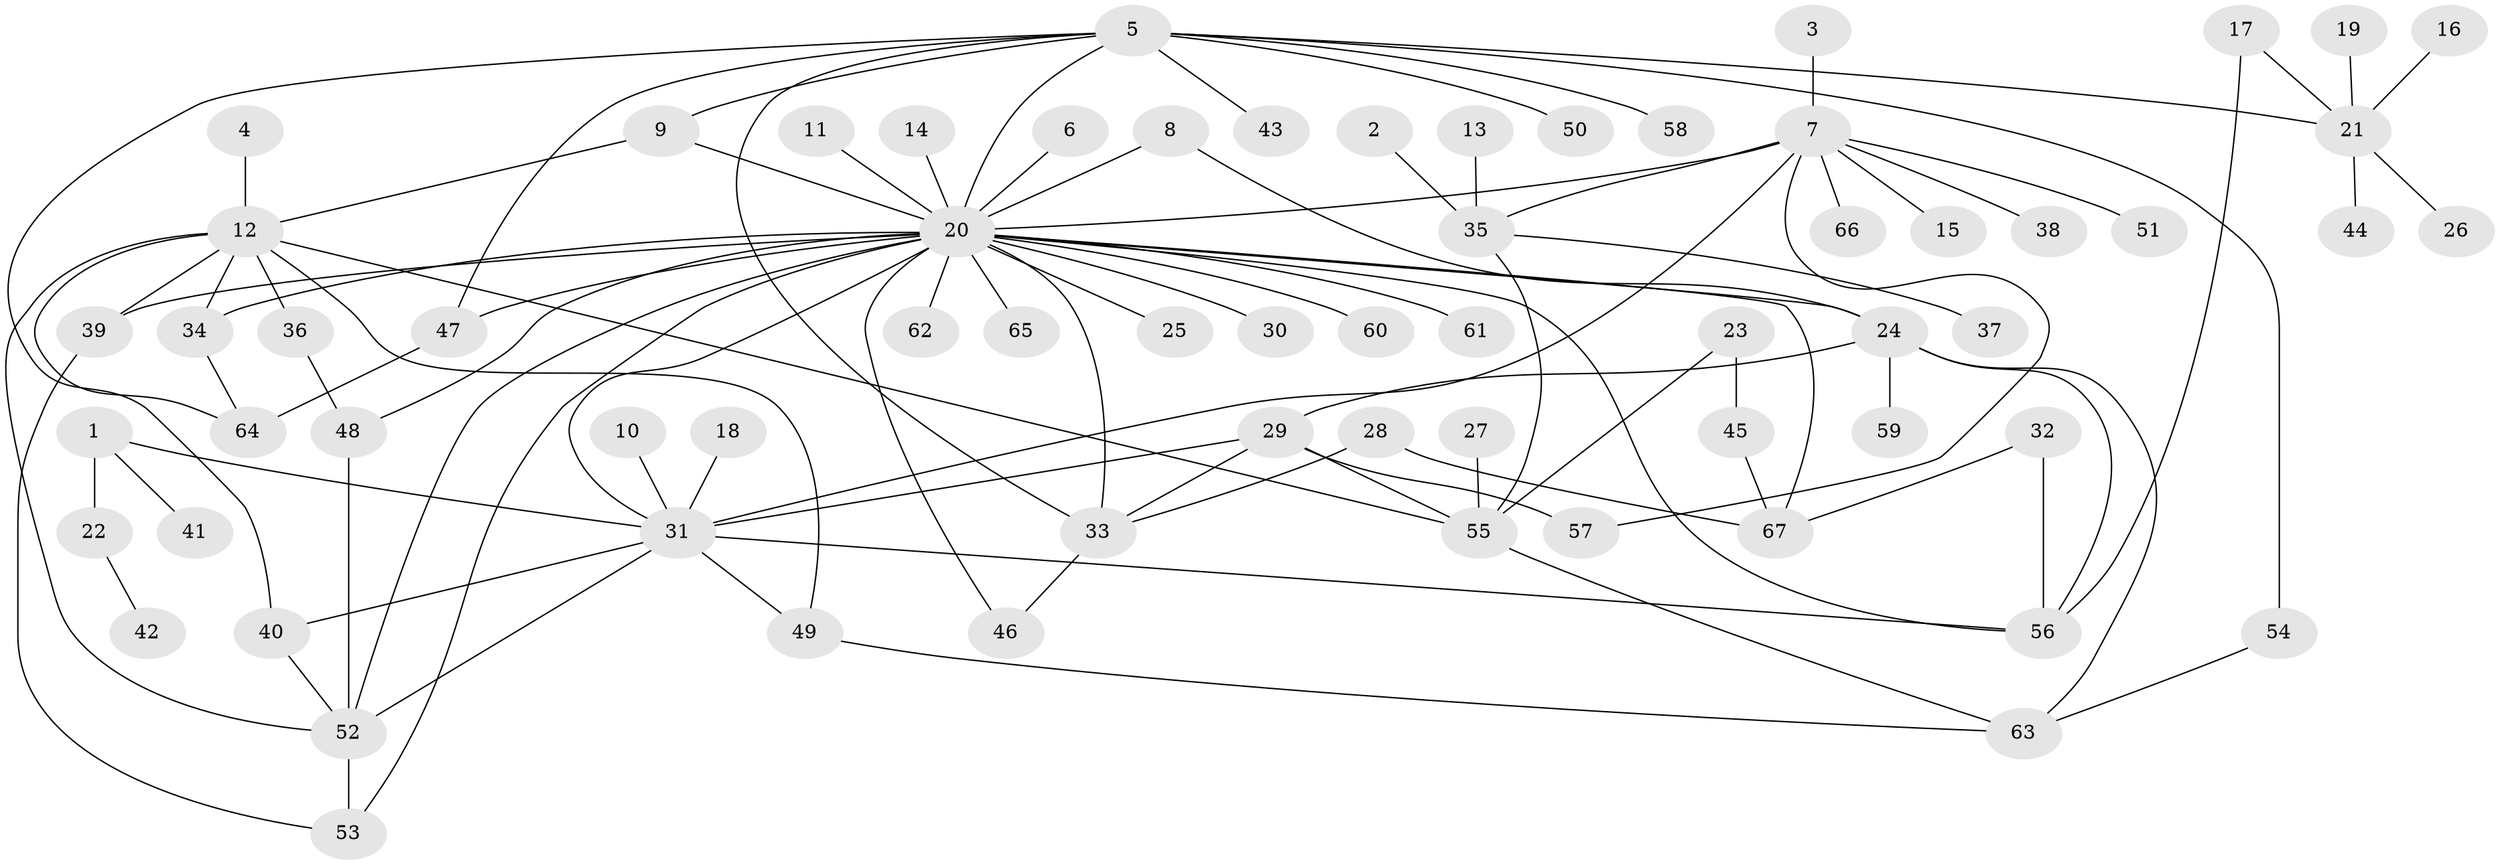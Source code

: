 // original degree distribution, {2: 0.2781954887218045, 29: 0.007518796992481203, 12: 0.015037593984962405, 13: 0.007518796992481203, 5: 0.007518796992481203, 3: 0.09774436090225563, 1: 0.46616541353383456, 7: 0.022556390977443608, 6: 0.022556390977443608, 11: 0.007518796992481203, 8: 0.007518796992481203, 4: 0.06015037593984962}
// Generated by graph-tools (version 1.1) at 2025/01/03/09/25 03:01:40]
// undirected, 67 vertices, 99 edges
graph export_dot {
graph [start="1"]
  node [color=gray90,style=filled];
  1;
  2;
  3;
  4;
  5;
  6;
  7;
  8;
  9;
  10;
  11;
  12;
  13;
  14;
  15;
  16;
  17;
  18;
  19;
  20;
  21;
  22;
  23;
  24;
  25;
  26;
  27;
  28;
  29;
  30;
  31;
  32;
  33;
  34;
  35;
  36;
  37;
  38;
  39;
  40;
  41;
  42;
  43;
  44;
  45;
  46;
  47;
  48;
  49;
  50;
  51;
  52;
  53;
  54;
  55;
  56;
  57;
  58;
  59;
  60;
  61;
  62;
  63;
  64;
  65;
  66;
  67;
  1 -- 22 [weight=1.0];
  1 -- 31 [weight=1.0];
  1 -- 41 [weight=1.0];
  2 -- 35 [weight=1.0];
  3 -- 7 [weight=1.0];
  4 -- 12 [weight=1.0];
  5 -- 9 [weight=1.0];
  5 -- 20 [weight=1.0];
  5 -- 21 [weight=1.0];
  5 -- 33 [weight=1.0];
  5 -- 40 [weight=1.0];
  5 -- 43 [weight=1.0];
  5 -- 47 [weight=1.0];
  5 -- 50 [weight=1.0];
  5 -- 54 [weight=1.0];
  5 -- 58 [weight=1.0];
  6 -- 20 [weight=1.0];
  7 -- 15 [weight=1.0];
  7 -- 20 [weight=1.0];
  7 -- 31 [weight=1.0];
  7 -- 35 [weight=1.0];
  7 -- 38 [weight=1.0];
  7 -- 51 [weight=1.0];
  7 -- 57 [weight=1.0];
  7 -- 66 [weight=1.0];
  8 -- 20 [weight=1.0];
  8 -- 24 [weight=1.0];
  9 -- 12 [weight=1.0];
  9 -- 20 [weight=2.0];
  10 -- 31 [weight=1.0];
  11 -- 20 [weight=1.0];
  12 -- 34 [weight=1.0];
  12 -- 36 [weight=1.0];
  12 -- 39 [weight=1.0];
  12 -- 49 [weight=1.0];
  12 -- 52 [weight=1.0];
  12 -- 55 [weight=1.0];
  12 -- 64 [weight=1.0];
  13 -- 35 [weight=1.0];
  14 -- 20 [weight=1.0];
  16 -- 21 [weight=1.0];
  17 -- 21 [weight=1.0];
  17 -- 56 [weight=1.0];
  18 -- 31 [weight=1.0];
  19 -- 21 [weight=1.0];
  20 -- 24 [weight=1.0];
  20 -- 25 [weight=1.0];
  20 -- 30 [weight=1.0];
  20 -- 31 [weight=1.0];
  20 -- 33 [weight=1.0];
  20 -- 34 [weight=1.0];
  20 -- 39 [weight=1.0];
  20 -- 46 [weight=1.0];
  20 -- 47 [weight=1.0];
  20 -- 48 [weight=1.0];
  20 -- 52 [weight=1.0];
  20 -- 53 [weight=1.0];
  20 -- 56 [weight=1.0];
  20 -- 60 [weight=1.0];
  20 -- 61 [weight=1.0];
  20 -- 62 [weight=1.0];
  20 -- 65 [weight=1.0];
  20 -- 67 [weight=1.0];
  21 -- 26 [weight=1.0];
  21 -- 44 [weight=1.0];
  22 -- 42 [weight=1.0];
  23 -- 45 [weight=1.0];
  23 -- 55 [weight=1.0];
  24 -- 29 [weight=1.0];
  24 -- 56 [weight=1.0];
  24 -- 59 [weight=1.0];
  24 -- 63 [weight=1.0];
  27 -- 55 [weight=1.0];
  28 -- 33 [weight=1.0];
  28 -- 67 [weight=1.0];
  29 -- 31 [weight=1.0];
  29 -- 33 [weight=1.0];
  29 -- 55 [weight=1.0];
  29 -- 57 [weight=1.0];
  31 -- 40 [weight=1.0];
  31 -- 49 [weight=1.0];
  31 -- 52 [weight=1.0];
  31 -- 56 [weight=1.0];
  32 -- 56 [weight=1.0];
  32 -- 67 [weight=1.0];
  33 -- 46 [weight=1.0];
  34 -- 64 [weight=1.0];
  35 -- 37 [weight=1.0];
  35 -- 55 [weight=1.0];
  36 -- 48 [weight=1.0];
  39 -- 53 [weight=1.0];
  40 -- 52 [weight=1.0];
  45 -- 67 [weight=1.0];
  47 -- 64 [weight=1.0];
  48 -- 52 [weight=1.0];
  49 -- 63 [weight=1.0];
  52 -- 53 [weight=1.0];
  54 -- 63 [weight=1.0];
  55 -- 63 [weight=1.0];
}
